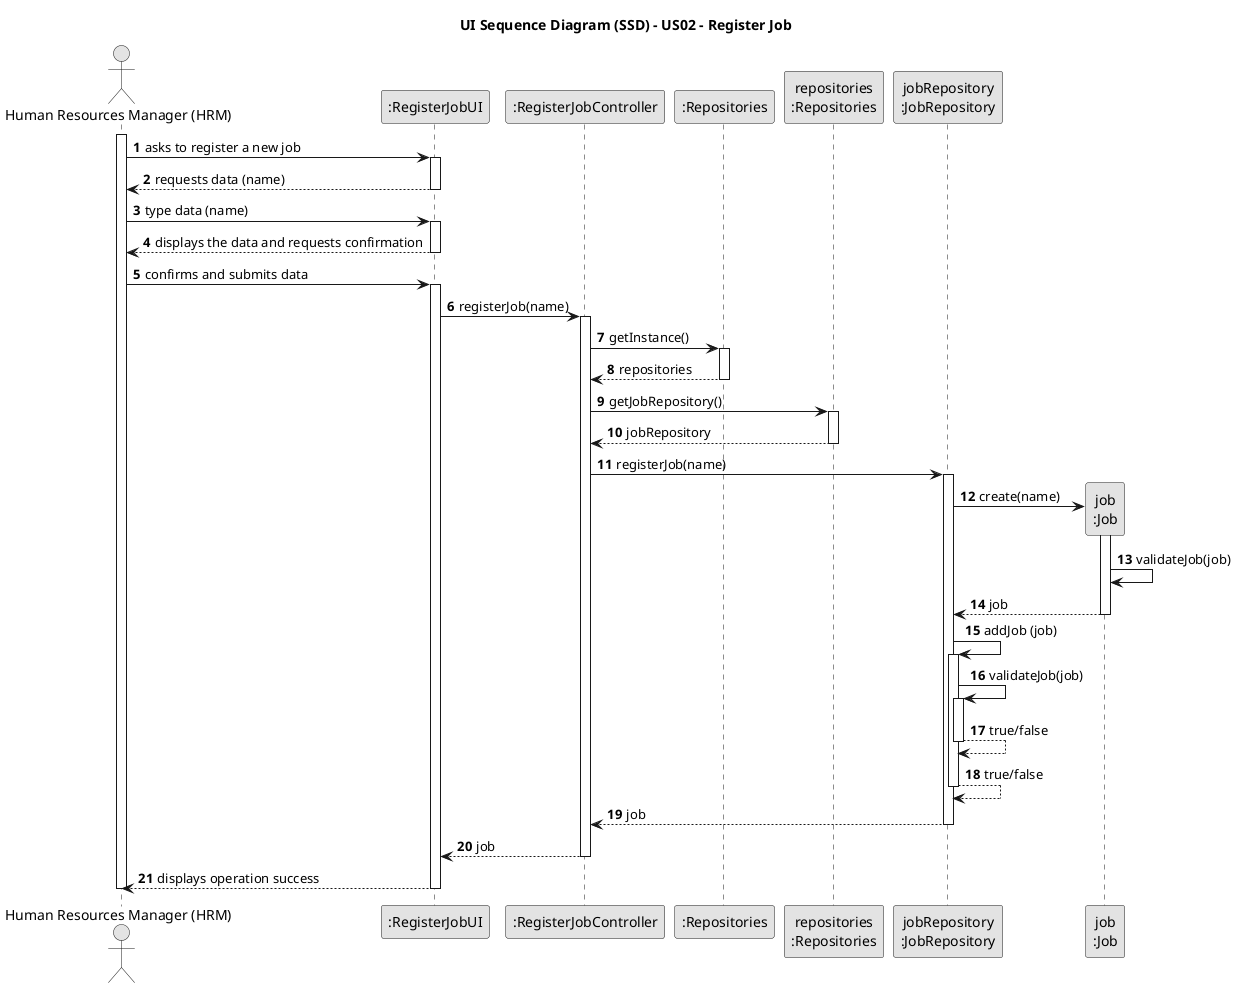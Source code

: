 @startuml
skinparam monochrome true
skinparam packageStyle rectangle
skinparam shadowing false

title UI Sequence Diagram (SSD) - US02 - Register Job

autonumber

actor "Human Resources Manager (HRM)" as HRM
participant ":RegisterJobUI" as UI
participant ":RegisterJobController" as CTRL
participant ":Repositories" as RepositorySingleton
participant "repositories\n:Repositories" as PLAT
participant "jobRepository\n:JobRepository" as JR
participant "job\n:Job" as JOB

activate HRM

        HRM -> UI : asks to register a new job
    activate UI

        UI --> HRM : requests data (name)
    deactivate UI

        HRM->UI: type data (name)

    activate UI

        UI --> HRM : displays the data and requests confirmation

    deactivate UI


        HRM -> UI : confirms and submits data

    activate UI

         UI -> CTRL: registerJob(name)
        activate CTRL

        CTRL -> RepositorySingleton : getInstance()
                        activate RepositorySingleton

                            RepositorySingleton --> CTRL: repositories
                        deactivate RepositorySingleton

                        CTRL -> PLAT: getJobRepository()
                        activate PLAT

                        PLAT --> CTRL: jobRepository
                        deactivate PLAT



                CTRL -> JR : registerJob(name)


            activate JR

                    JR -> JOB**: create(name)
                           activate JOB
                                        JOB -> JOB: validateJob(job)
                            JOB --> JR : job
                            deactivate JOB
                            JR -> JR: addJob (job)

                            activate JR
                            JR -> JR: validateJob(job)
                                activate JR
                                    JR --> JR : true/false
                                deactivate JR
                                    JR --> JR : true/false
deactivate JR
            JR --> CTRL : job

            deactivate JR

            CTRL --> UI: job
        deactivate CTRL

        UI --> HRM : displays operation success
    deactivate UI
deactivate HRM
@enduml